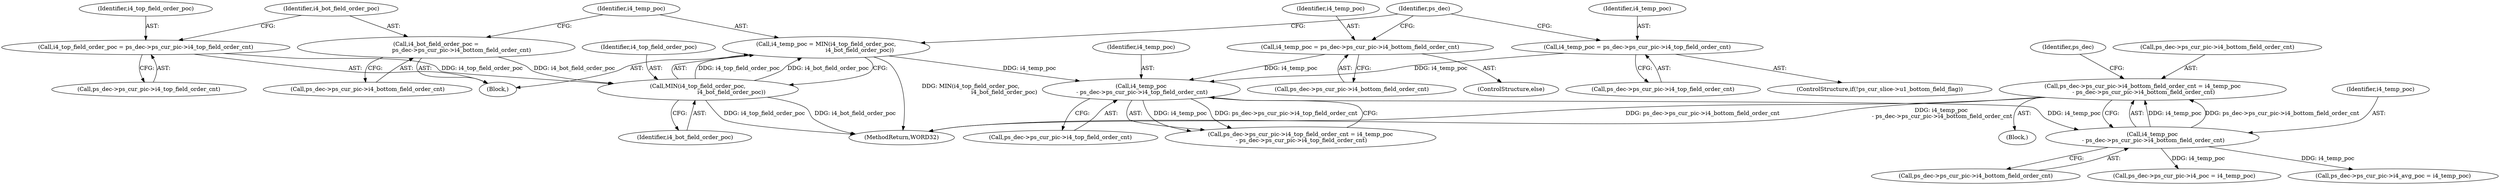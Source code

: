 digraph "0_Android_a78887bcffbc2995cf9ed72e0697acf560875e9e_2@integer" {
"1001311" [label="(Call,ps_dec->ps_cur_pic->i4_bottom_field_order_cnt = i4_temp_poc\n - ps_dec->ps_cur_pic->i4_bottom_field_order_cnt)"];
"1001317" [label="(Call,i4_temp_poc\n - ps_dec->ps_cur_pic->i4_bottom_field_order_cnt)"];
"1001304" [label="(Call,i4_temp_poc\n - ps_dec->ps_cur_pic->i4_top_field_order_cnt)"];
"1001272" [label="(Call,i4_temp_poc = MIN(i4_top_field_order_poc,\n                                     i4_bot_field_order_poc))"];
"1001274" [label="(Call,MIN(i4_top_field_order_poc,\n                                     i4_bot_field_order_poc))"];
"1001258" [label="(Call,i4_top_field_order_poc = ps_dec->ps_cur_pic->i4_top_field_order_cnt)"];
"1001265" [label="(Call,i4_bot_field_order_poc =\n                            ps_dec->ps_cur_pic->i4_bottom_field_order_cnt)"];
"1001291" [label="(Call,i4_temp_poc = ps_dec->ps_cur_pic->i4_bottom_field_order_cnt)"];
"1001283" [label="(Call,i4_temp_poc = ps_dec->ps_cur_pic->i4_top_field_order_cnt)"];
"1001305" [label="(Identifier,i4_temp_poc)"];
"1001259" [label="(Identifier,i4_top_field_order_poc)"];
"1001319" [label="(Call,ps_dec->ps_cur_pic->i4_bottom_field_order_cnt)"];
"1001318" [label="(Identifier,i4_temp_poc)"];
"1001258" [label="(Call,i4_top_field_order_poc = ps_dec->ps_cur_pic->i4_top_field_order_cnt)"];
"1001292" [label="(Identifier,i4_temp_poc)"];
"1001312" [label="(Call,ps_dec->ps_cur_pic->i4_bottom_field_order_cnt)"];
"1001272" [label="(Call,i4_temp_poc = MIN(i4_top_field_order_poc,\n                                     i4_bot_field_order_poc))"];
"1001324" [label="(Call,ps_dec->ps_cur_pic->i4_poc = i4_temp_poc)"];
"1001331" [label="(Call,ps_dec->ps_cur_pic->i4_avg_poc = i4_temp_poc)"];
"1002570" [label="(MethodReturn,WORD32)"];
"1001284" [label="(Identifier,i4_temp_poc)"];
"1001273" [label="(Identifier,i4_temp_poc)"];
"1001276" [label="(Identifier,i4_bot_field_order_poc)"];
"1001293" [label="(Call,ps_dec->ps_cur_pic->i4_bottom_field_order_cnt)"];
"1001267" [label="(Call,ps_dec->ps_cur_pic->i4_bottom_field_order_cnt)"];
"1001306" [label="(Call,ps_dec->ps_cur_pic->i4_top_field_order_cnt)"];
"1001291" [label="(Call,i4_temp_poc = ps_dec->ps_cur_pic->i4_bottom_field_order_cnt)"];
"1001311" [label="(Call,ps_dec->ps_cur_pic->i4_bottom_field_order_cnt = i4_temp_poc\n - ps_dec->ps_cur_pic->i4_bottom_field_order_cnt)"];
"1001275" [label="(Identifier,i4_top_field_order_poc)"];
"1001278" [label="(ControlStructure,if(!ps_cur_slice->u1_bottom_field_flag))"];
"1001290" [label="(ControlStructure,else)"];
"1001248" [label="(Block,)"];
"1001304" [label="(Call,i4_temp_poc\n - ps_dec->ps_cur_pic->i4_top_field_order_cnt)"];
"1001265" [label="(Call,i4_bot_field_order_poc =\n                            ps_dec->ps_cur_pic->i4_bottom_field_order_cnt)"];
"1001257" [label="(Block,)"];
"1001274" [label="(Call,MIN(i4_top_field_order_poc,\n                                     i4_bot_field_order_poc))"];
"1001298" [label="(Call,ps_dec->ps_cur_pic->i4_top_field_order_cnt = i4_temp_poc\n - ps_dec->ps_cur_pic->i4_top_field_order_cnt)"];
"1001283" [label="(Call,i4_temp_poc = ps_dec->ps_cur_pic->i4_top_field_order_cnt)"];
"1001260" [label="(Call,ps_dec->ps_cur_pic->i4_top_field_order_cnt)"];
"1001317" [label="(Call,i4_temp_poc\n - ps_dec->ps_cur_pic->i4_bottom_field_order_cnt)"];
"1001327" [label="(Identifier,ps_dec)"];
"1001301" [label="(Identifier,ps_dec)"];
"1001266" [label="(Identifier,i4_bot_field_order_poc)"];
"1001285" [label="(Call,ps_dec->ps_cur_pic->i4_top_field_order_cnt)"];
"1001311" -> "1001248"  [label="AST: "];
"1001311" -> "1001317"  [label="CFG: "];
"1001312" -> "1001311"  [label="AST: "];
"1001317" -> "1001311"  [label="AST: "];
"1001327" -> "1001311"  [label="CFG: "];
"1001311" -> "1002570"  [label="DDG: ps_dec->ps_cur_pic->i4_bottom_field_order_cnt"];
"1001311" -> "1002570"  [label="DDG: i4_temp_poc\n - ps_dec->ps_cur_pic->i4_bottom_field_order_cnt"];
"1001317" -> "1001311"  [label="DDG: i4_temp_poc"];
"1001317" -> "1001311"  [label="DDG: ps_dec->ps_cur_pic->i4_bottom_field_order_cnt"];
"1001317" -> "1001319"  [label="CFG: "];
"1001318" -> "1001317"  [label="AST: "];
"1001319" -> "1001317"  [label="AST: "];
"1001304" -> "1001317"  [label="DDG: i4_temp_poc"];
"1001317" -> "1001324"  [label="DDG: i4_temp_poc"];
"1001317" -> "1001331"  [label="DDG: i4_temp_poc"];
"1001304" -> "1001298"  [label="AST: "];
"1001304" -> "1001306"  [label="CFG: "];
"1001305" -> "1001304"  [label="AST: "];
"1001306" -> "1001304"  [label="AST: "];
"1001298" -> "1001304"  [label="CFG: "];
"1001304" -> "1001298"  [label="DDG: i4_temp_poc"];
"1001304" -> "1001298"  [label="DDG: ps_dec->ps_cur_pic->i4_top_field_order_cnt"];
"1001272" -> "1001304"  [label="DDG: i4_temp_poc"];
"1001291" -> "1001304"  [label="DDG: i4_temp_poc"];
"1001283" -> "1001304"  [label="DDG: i4_temp_poc"];
"1001272" -> "1001257"  [label="AST: "];
"1001272" -> "1001274"  [label="CFG: "];
"1001273" -> "1001272"  [label="AST: "];
"1001274" -> "1001272"  [label="AST: "];
"1001301" -> "1001272"  [label="CFG: "];
"1001272" -> "1002570"  [label="DDG: MIN(i4_top_field_order_poc,\n                                     i4_bot_field_order_poc)"];
"1001274" -> "1001272"  [label="DDG: i4_top_field_order_poc"];
"1001274" -> "1001272"  [label="DDG: i4_bot_field_order_poc"];
"1001274" -> "1001276"  [label="CFG: "];
"1001275" -> "1001274"  [label="AST: "];
"1001276" -> "1001274"  [label="AST: "];
"1001274" -> "1002570"  [label="DDG: i4_top_field_order_poc"];
"1001274" -> "1002570"  [label="DDG: i4_bot_field_order_poc"];
"1001258" -> "1001274"  [label="DDG: i4_top_field_order_poc"];
"1001265" -> "1001274"  [label="DDG: i4_bot_field_order_poc"];
"1001258" -> "1001257"  [label="AST: "];
"1001258" -> "1001260"  [label="CFG: "];
"1001259" -> "1001258"  [label="AST: "];
"1001260" -> "1001258"  [label="AST: "];
"1001266" -> "1001258"  [label="CFG: "];
"1001265" -> "1001257"  [label="AST: "];
"1001265" -> "1001267"  [label="CFG: "];
"1001266" -> "1001265"  [label="AST: "];
"1001267" -> "1001265"  [label="AST: "];
"1001273" -> "1001265"  [label="CFG: "];
"1001291" -> "1001290"  [label="AST: "];
"1001291" -> "1001293"  [label="CFG: "];
"1001292" -> "1001291"  [label="AST: "];
"1001293" -> "1001291"  [label="AST: "];
"1001301" -> "1001291"  [label="CFG: "];
"1001283" -> "1001278"  [label="AST: "];
"1001283" -> "1001285"  [label="CFG: "];
"1001284" -> "1001283"  [label="AST: "];
"1001285" -> "1001283"  [label="AST: "];
"1001301" -> "1001283"  [label="CFG: "];
}
